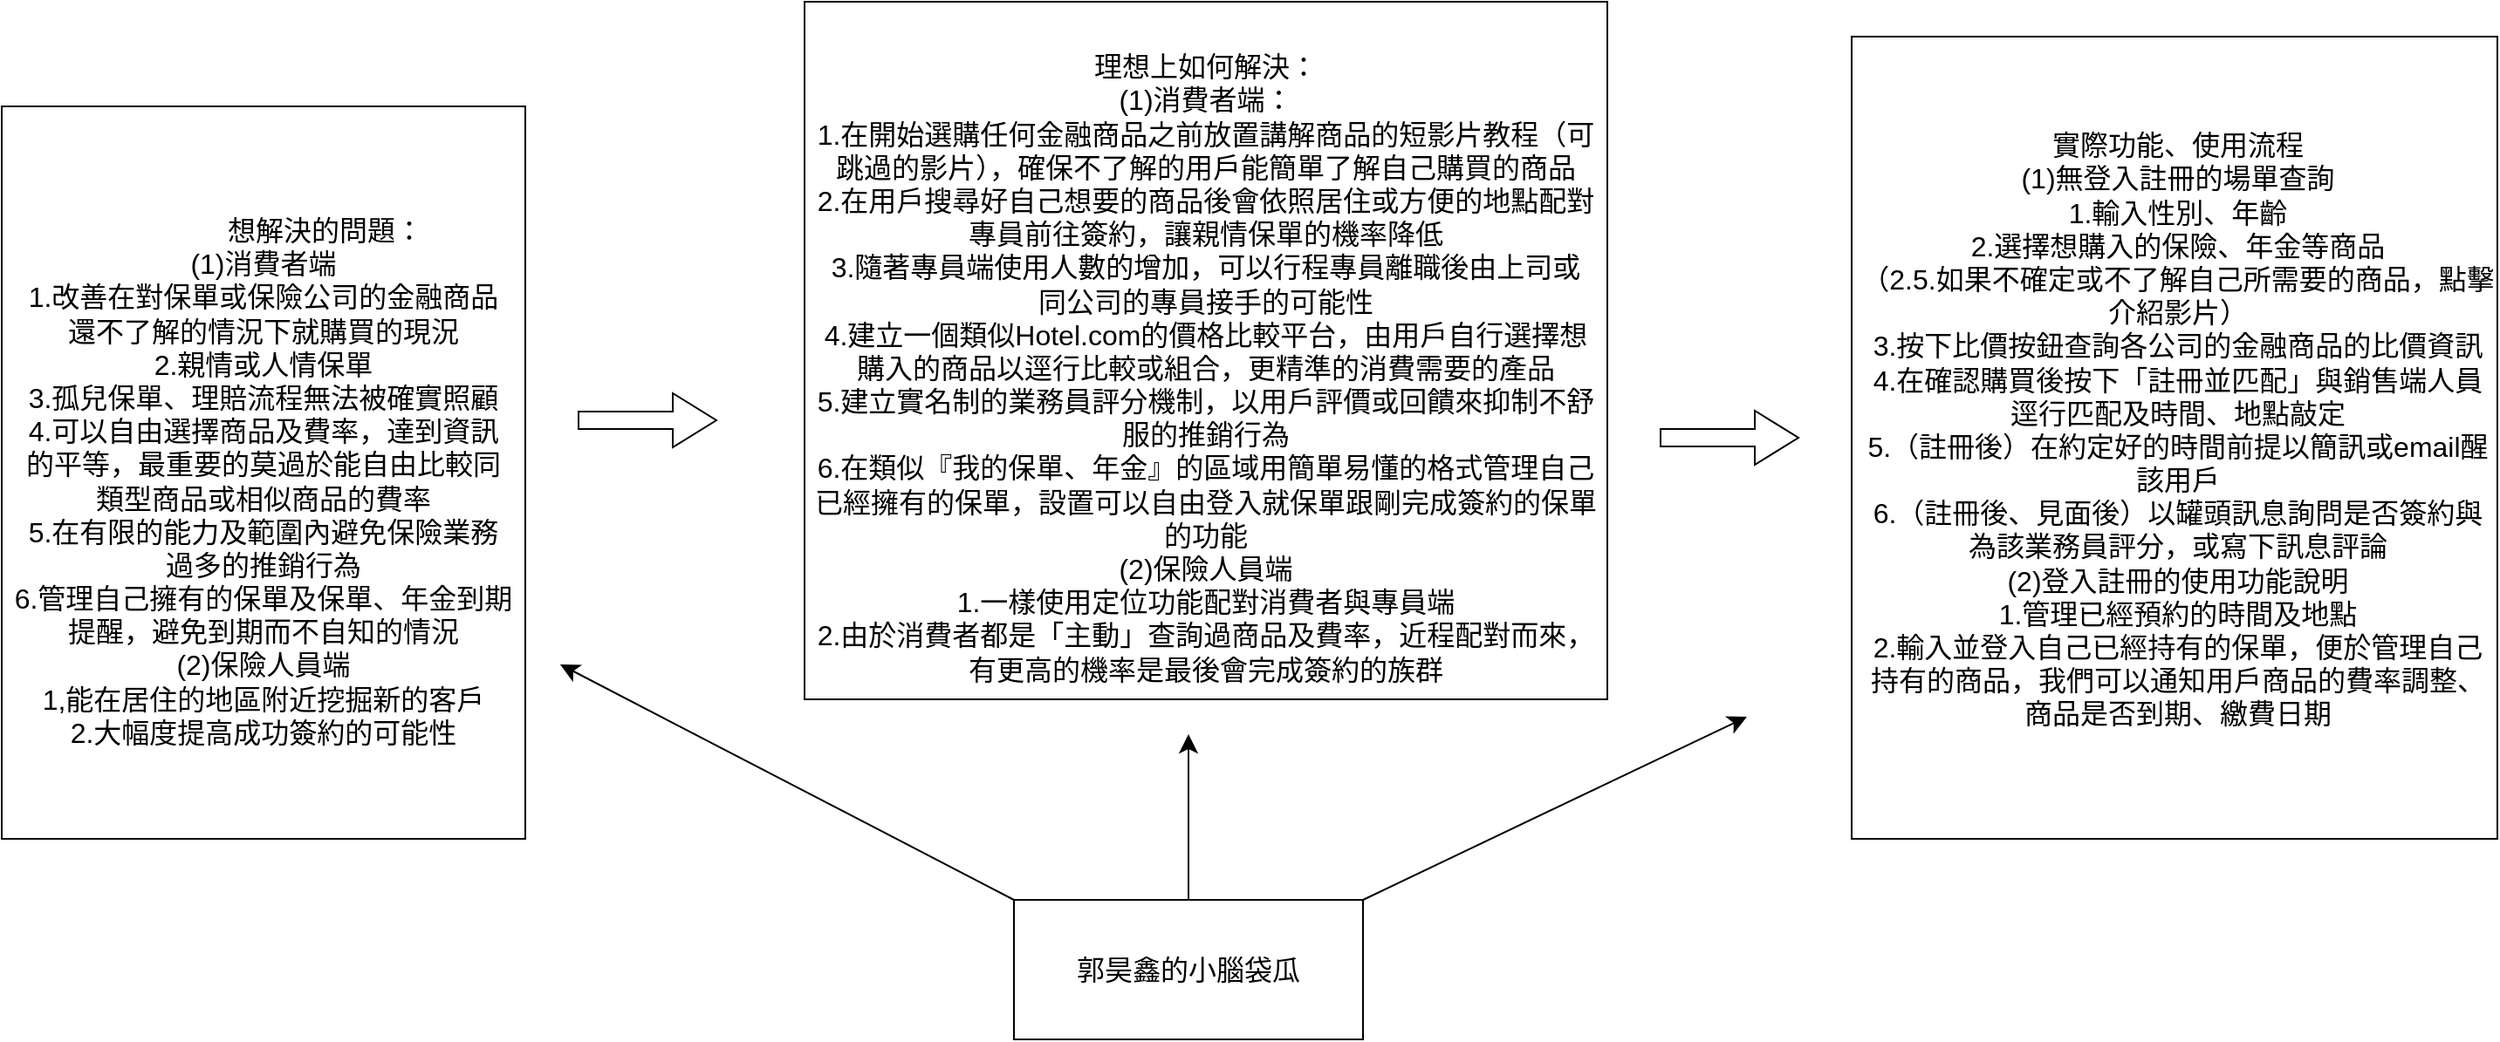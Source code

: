 <mxfile version="28.1.0">
  <diagram name="第 1 页" id="iLWY_hcwSyX9t6-8T7zD">
    <mxGraphModel dx="3191" dy="1408" grid="1" gridSize="10" guides="1" tooltips="1" connect="1" arrows="1" fold="1" page="1" pageScale="1" pageWidth="827" pageHeight="1169" math="0" shadow="0">
      <root>
        <mxCell id="0" />
        <mxCell id="1" parent="0" />
        <mxCell id="isH7nadZhaSJChhDeK6z-2" value="" style="rounded=0;whiteSpace=wrap;html=1;" vertex="1" parent="1">
          <mxGeometry x="-100" y="545" width="200" height="80" as="geometry" />
        </mxCell>
        <mxCell id="isH7nadZhaSJChhDeK6z-3" value="郭昊鑫的小腦袋瓜" style="text;strokeColor=none;fillColor=none;html=1;align=center;verticalAlign=middle;whiteSpace=wrap;rounded=0;fontSize=16;" vertex="1" parent="1">
          <mxGeometry x="-100" y="545" width="200" height="80" as="geometry" />
        </mxCell>
        <mxCell id="isH7nadZhaSJChhDeK6z-6" value="" style="endArrow=classic;html=1;rounded=0;fontSize=12;startSize=8;endSize=8;curved=1;exitX=0;exitY=0;exitDx=0;exitDy=0;" edge="1" parent="1" source="isH7nadZhaSJChhDeK6z-3">
          <mxGeometry width="50" height="50" relative="1" as="geometry">
            <mxPoint x="160" y="400" as="sourcePoint" />
            <mxPoint x="-360" y="410" as="targetPoint" />
          </mxGeometry>
        </mxCell>
        <mxCell id="isH7nadZhaSJChhDeK6z-8" value="" style="rounded=0;whiteSpace=wrap;html=1;" vertex="1" parent="1">
          <mxGeometry x="-680" y="90" width="300" height="420" as="geometry" />
        </mxCell>
        <mxCell id="isH7nadZhaSJChhDeK6z-9" value="&lt;span style=&quot;white-space: pre;&quot;&gt;&#x9;&lt;/span&gt;&lt;span style=&quot;white-space: pre;&quot;&gt;&#x9;想解決的問題：&lt;/span&gt;&lt;div&gt;&lt;span style=&quot;white-space: pre;&quot;&gt;(1)消費者端&lt;br&gt;&lt;/span&gt;&lt;div&gt;&lt;span style=&quot;white-space: pre;&quot;&gt;1.改善在對保單或保險公司的金融商品&lt;/span&gt;&lt;/div&gt;&lt;div&gt;&lt;span style=&quot;white-space: pre;&quot;&gt;還不了解的情況下就購買的現況&lt;/span&gt;&lt;/div&gt;&lt;div&gt;&lt;span style=&quot;white-space: pre;&quot;&gt;2.親情或人情保單&lt;/span&gt;&lt;/div&gt;&lt;div&gt;&lt;span style=&quot;white-space: pre;&quot;&gt;3.孤兒保單、理賠流程無法被確實照顧&lt;/span&gt;&lt;/div&gt;&lt;div&gt;&lt;span style=&quot;white-space: pre;&quot;&gt;4.可以自由選擇商品及費率，達到資訊&lt;/span&gt;&lt;/div&gt;&lt;div&gt;&lt;span style=&quot;white-space: pre;&quot;&gt;的平等，最重要的莫過於能自由比較同&lt;/span&gt;&lt;/div&gt;&lt;div&gt;&lt;span style=&quot;white-space: pre;&quot;&gt;類型商品或相似商品的費率&lt;/span&gt;&lt;/div&gt;&lt;div&gt;&lt;span style=&quot;white-space: pre;&quot;&gt;5.在有限的能力及範圍內避免保險業務&lt;/span&gt;&lt;/div&gt;&lt;div&gt;&lt;span style=&quot;white-space: pre;&quot;&gt;過多的推銷行為&lt;/span&gt;&lt;/div&gt;&lt;div&gt;&lt;span style=&quot;white-space: pre;&quot;&gt;6.管理自己擁有的保單及保單、年金到期&lt;/span&gt;&lt;/div&gt;&lt;div&gt;&lt;span style=&quot;white-space: pre;&quot;&gt;提醒，避免到期而不自知的情況&lt;/span&gt;&lt;/div&gt;&lt;div&gt;&lt;span style=&quot;white-space: pre;&quot;&gt;(2)保險人員端&lt;/span&gt;&lt;/div&gt;&lt;/div&gt;&lt;div&gt;&lt;span style=&quot;white-space: pre;&quot;&gt;1,能在居住的地區附近挖掘新的客戶&lt;/span&gt;&lt;/div&gt;&lt;div&gt;&lt;span style=&quot;white-space: pre;&quot;&gt;2.大幅度提高成功簽約的可能性&lt;/span&gt;&lt;/div&gt;" style="text;strokeColor=none;fillColor=none;html=1;align=center;verticalAlign=middle;whiteSpace=wrap;rounded=0;fontSize=16;" vertex="1" parent="1">
          <mxGeometry x="-680" y="90" width="300" height="430" as="geometry" />
        </mxCell>
        <mxCell id="isH7nadZhaSJChhDeK6z-10" value="" style="endArrow=classic;html=1;rounded=0;fontSize=12;startSize=8;endSize=8;curved=1;exitX=0.5;exitY=0;exitDx=0;exitDy=0;" edge="1" parent="1" source="isH7nadZhaSJChhDeK6z-3">
          <mxGeometry width="50" height="50" relative="1" as="geometry">
            <mxPoint x="440" y="540" as="sourcePoint" />
            <mxPoint y="450" as="targetPoint" />
          </mxGeometry>
        </mxCell>
        <mxCell id="isH7nadZhaSJChhDeK6z-11" value="" style="rounded=0;whiteSpace=wrap;html=1;" vertex="1" parent="1">
          <mxGeometry x="-220" y="30" width="460" height="400" as="geometry" />
        </mxCell>
        <mxCell id="isH7nadZhaSJChhDeK6z-12" value="理想上如何解決：&lt;div&gt;(1)消費者端：&lt;/div&gt;&lt;div&gt;1.在開始選購任何金融商品之前放置講解商品的短影片教程（可&lt;/div&gt;&lt;div&gt;跳過的影片），確保不了解的用戶能簡單了解自己購買的商品&lt;/div&gt;&lt;div&gt;2.在用戶搜尋好自己想要的商品後會依照居住或方便的地點配對&lt;/div&gt;&lt;div&gt;專員前往簽約，讓親情保單的機率降低&lt;/div&gt;&lt;div&gt;3.隨著專員端使用人數的增加，可以行程專員離職後由上司或&lt;/div&gt;&lt;div&gt;同公司的專員接手的可能性&lt;/div&gt;&lt;div&gt;4.建立一個類似Hotel.com的價格比較平台，由用戶自行選擇想&lt;/div&gt;&lt;div&gt;購入的商品以逕行比較或組合，更精準的消費需要的產品&lt;/div&gt;&lt;div&gt;5.建立實名制的業務員評分機制，以用戶評價或回饋來抑制不舒服的推銷行為&lt;/div&gt;&lt;div&gt;6.在類似『我的保單、年金』的區域用簡單易懂的格式管理自己&lt;/div&gt;&lt;div&gt;已經擁有的保單，設置可以自由登入就保單跟剛完成簽約的保單的功能&lt;/div&gt;&lt;div&gt;(2)保險人員端&lt;/div&gt;&lt;div&gt;1.一樣使用定位功能配對消費者與專員端&lt;/div&gt;&lt;div&gt;2.由於消費者都是「主動」查詢過商品及費率，近程配對而來，&lt;/div&gt;&lt;div&gt;有更高的機率是最後會完成簽約的族群&lt;/div&gt;" style="text;strokeColor=none;fillColor=none;html=1;align=center;verticalAlign=middle;whiteSpace=wrap;rounded=0;fontSize=16;" vertex="1" parent="1">
          <mxGeometry x="-220" y="50" width="460" height="380" as="geometry" />
        </mxCell>
        <mxCell id="isH7nadZhaSJChhDeK6z-13" value="" style="shape=flexArrow;endArrow=classic;html=1;rounded=0;fontSize=12;startSize=8;endSize=8;curved=1;" edge="1" parent="1">
          <mxGeometry width="50" height="50" relative="1" as="geometry">
            <mxPoint x="-350" y="270" as="sourcePoint" />
            <mxPoint x="-270" y="270" as="targetPoint" />
          </mxGeometry>
        </mxCell>
        <mxCell id="isH7nadZhaSJChhDeK6z-14" value="" style="endArrow=classic;html=1;rounded=0;fontSize=12;startSize=8;endSize=8;curved=1;exitX=1;exitY=0;exitDx=0;exitDy=0;" edge="1" parent="1" source="isH7nadZhaSJChhDeK6z-3">
          <mxGeometry width="50" height="50" relative="1" as="geometry">
            <mxPoint x="440" y="540" as="sourcePoint" />
            <mxPoint x="320" y="440" as="targetPoint" />
          </mxGeometry>
        </mxCell>
        <mxCell id="isH7nadZhaSJChhDeK6z-15" value="" style="rounded=0;whiteSpace=wrap;html=1;" vertex="1" parent="1">
          <mxGeometry x="380" y="50" width="370" height="460" as="geometry" />
        </mxCell>
        <mxCell id="isH7nadZhaSJChhDeK6z-16" value="" style="shape=flexArrow;endArrow=classic;html=1;rounded=0;fontSize=12;startSize=8;endSize=8;curved=1;" edge="1" parent="1">
          <mxGeometry width="50" height="50" relative="1" as="geometry">
            <mxPoint x="270" y="280" as="sourcePoint" />
            <mxPoint x="350" y="280" as="targetPoint" />
          </mxGeometry>
        </mxCell>
        <mxCell id="isH7nadZhaSJChhDeK6z-17" value="實際功能、使用流程&lt;div&gt;(1)無登入註冊的場單查詢&lt;/div&gt;&lt;div&gt;1.輸入性別、年齡&lt;/div&gt;&lt;div&gt;2.選擇想購入的保險、年金等商品&lt;/div&gt;&lt;div&gt;（2.5.如果不確定或不了解自己所需要的商品，點擊介紹影片）&lt;/div&gt;&lt;div&gt;3.按下比價按鈕查詢各公司的金融商品的比價資訊&lt;/div&gt;&lt;div&gt;4.在確認購買後按下「註冊並匹配」與銷售端人員逕行匹配及時間、地點敲定&lt;/div&gt;&lt;div&gt;5.（註冊後）在約定好的時間前提以簡訊或email醒該用戶&lt;/div&gt;&lt;div&gt;6.（註冊後、見面後）以罐頭訊息詢問是否簽約與為該業務員評分，或寫下訊息評論&lt;/div&gt;&lt;div&gt;(2)登入註冊的使用功能說明&lt;/div&gt;&lt;div&gt;1.管理已經預約的時間及地點&lt;/div&gt;&lt;div&gt;2.輸入並登入自己已經持有的保單，便於管理自己持有的商品，我們可以通知用戶商品的費率調整、商品是否到期、繳費日期&lt;/div&gt;&lt;div&gt;&lt;br&gt;&lt;/div&gt;" style="text;strokeColor=none;fillColor=none;html=1;align=center;verticalAlign=middle;whiteSpace=wrap;rounded=0;fontSize=16;" vertex="1" parent="1">
          <mxGeometry x="384" y="60" width="366" height="450" as="geometry" />
        </mxCell>
      </root>
    </mxGraphModel>
  </diagram>
</mxfile>
